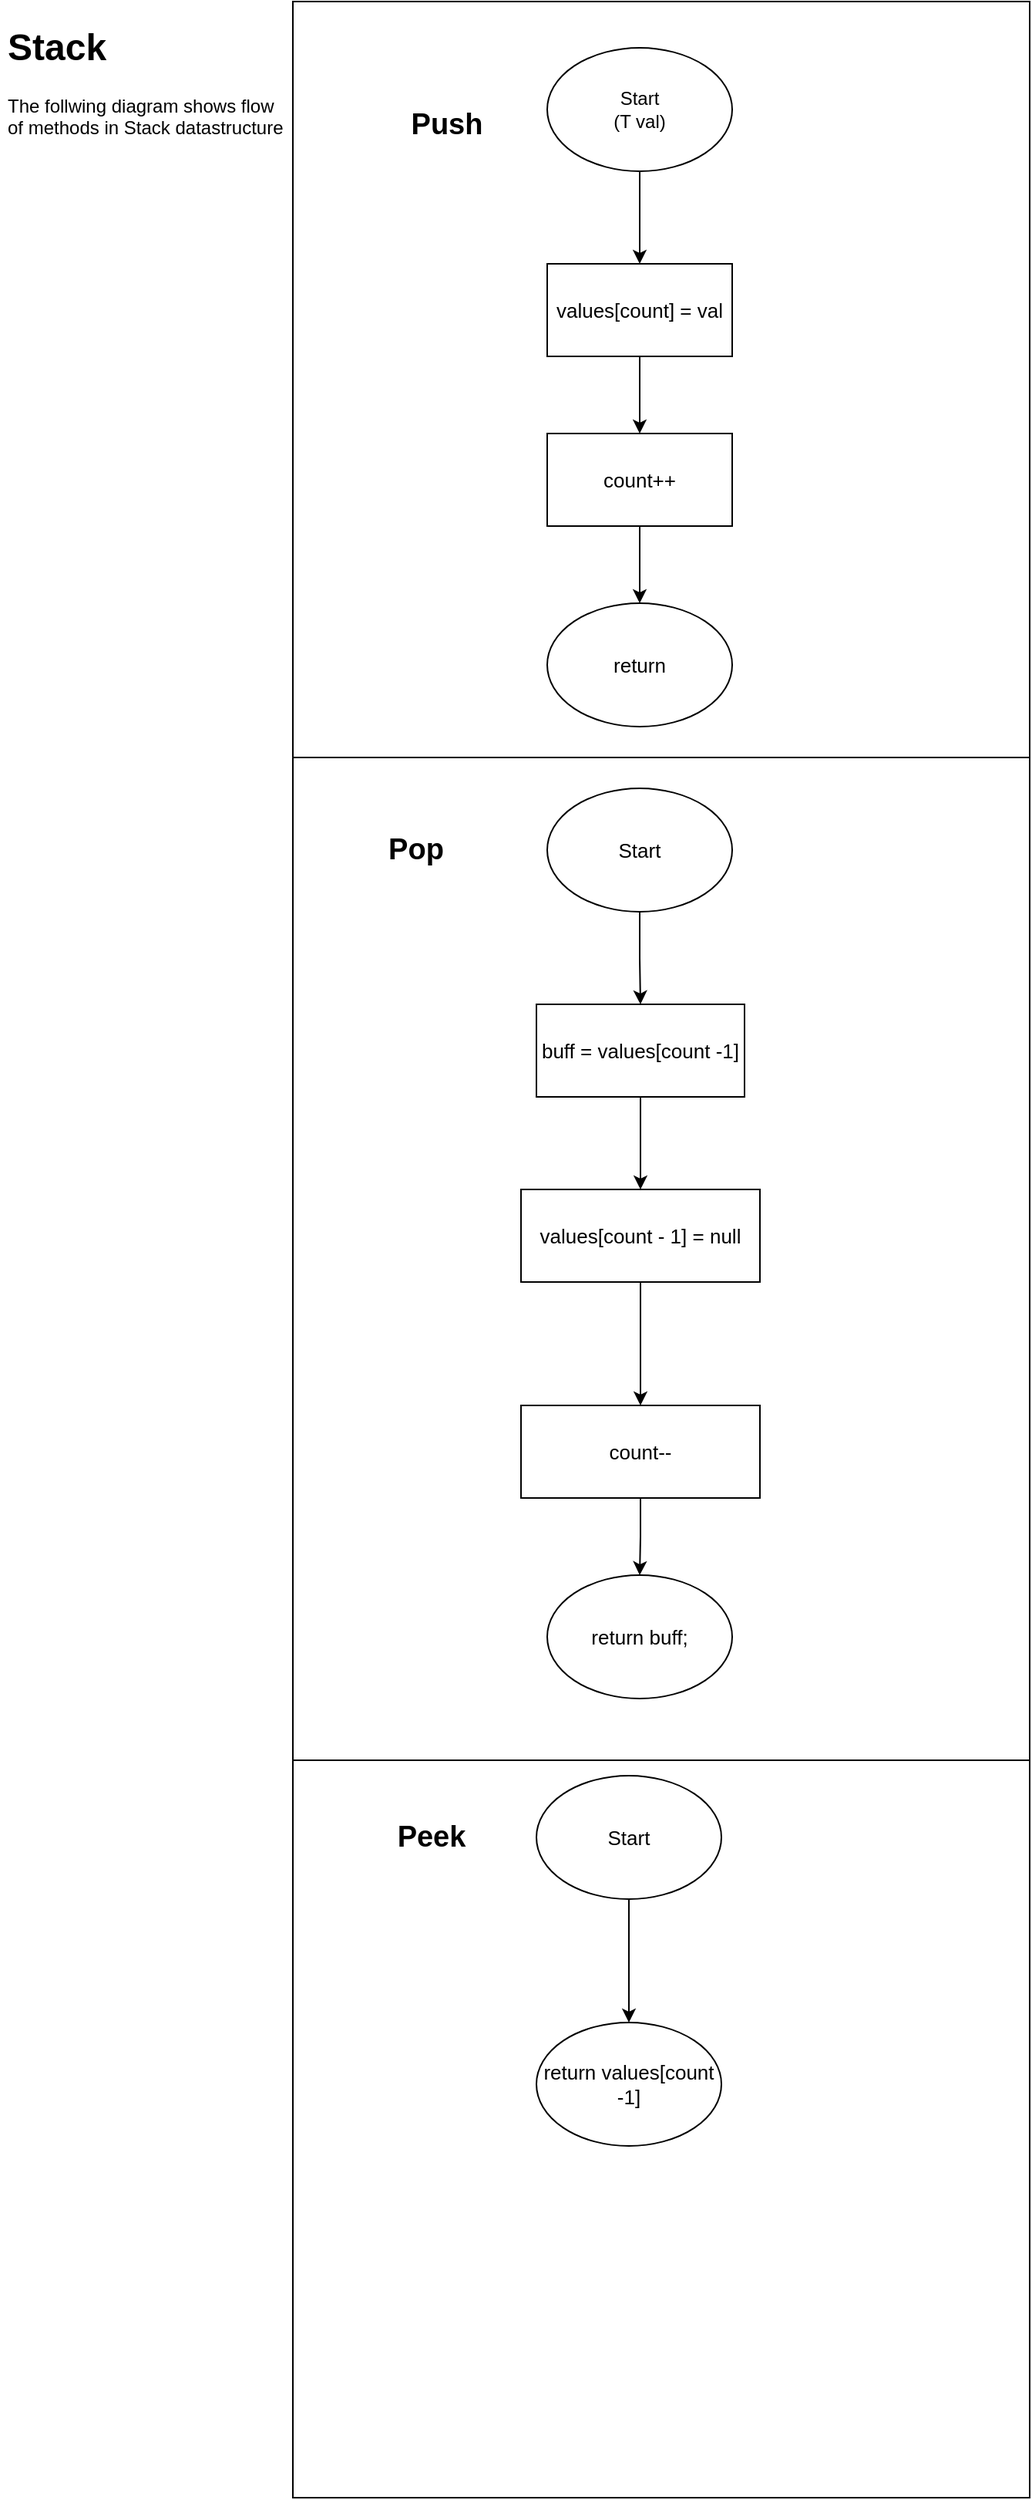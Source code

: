 <mxfile version="12.8.5" type="device"><diagram id="o198a51g66UqqTpMig1p" name="Page-1"><mxGraphModel dx="1352" dy="767" grid="1" gridSize="10" guides="1" tooltips="1" connect="1" arrows="1" fold="1" page="1" pageScale="1" pageWidth="850" pageHeight="1100" math="0" shadow="0"><root><mxCell id="0"/><mxCell id="1" parent="0"/><mxCell id="XwyKGqjTwXg0tWw3oQgI-36" value="" style="rounded=0;whiteSpace=wrap;html=1;fontSize=13;" vertex="1" parent="1"><mxGeometry x="200" width="478" height="500" as="geometry"/></mxCell><mxCell id="XwyKGqjTwXg0tWw3oQgI-35" value="" style="rounded=0;whiteSpace=wrap;html=1;fontSize=13;" vertex="1" parent="1"><mxGeometry x="200" y="490" width="478" height="650" as="geometry"/></mxCell><mxCell id="XwyKGqjTwXg0tWw3oQgI-28" value="" style="whiteSpace=wrap;html=1;aspect=fixed;fontSize=13;" vertex="1" parent="1"><mxGeometry x="200" y="1140" width="478" height="478" as="geometry"/></mxCell><mxCell id="XwyKGqjTwXg0tWw3oQgI-2" value="&lt;h1&gt;Stack&lt;/h1&gt;&lt;div&gt;The follwing diagram shows flow of methods in Stack datastructure&lt;br&gt;&lt;/div&gt;" style="text;html=1;strokeColor=none;fillColor=none;spacing=5;spacingTop=-20;whiteSpace=wrap;overflow=hidden;rounded=0;" vertex="1" parent="1"><mxGeometry x="10" y="10" width="190" height="120" as="geometry"/></mxCell><mxCell id="XwyKGqjTwXg0tWw3oQgI-5" value="Push" style="text;html=1;strokeColor=none;fillColor=none;align=center;verticalAlign=middle;whiteSpace=wrap;rounded=0;fontSize=19;fontStyle=1" vertex="1" parent="1"><mxGeometry x="280" y="70" width="40" height="20" as="geometry"/></mxCell><mxCell id="XwyKGqjTwXg0tWw3oQgI-8" value="" style="edgeStyle=orthogonalEdgeStyle;rounded=0;orthogonalLoop=1;jettySize=auto;html=1;fontSize=19;" edge="1" parent="1" source="XwyKGqjTwXg0tWw3oQgI-6" target="XwyKGqjTwXg0tWw3oQgI-7"><mxGeometry relative="1" as="geometry"/></mxCell><mxCell id="XwyKGqjTwXg0tWw3oQgI-6" value="&lt;div&gt;Start&lt;/div&gt;&lt;div&gt;(T val)&lt;br&gt;&lt;/div&gt;" style="ellipse;whiteSpace=wrap;html=1;" vertex="1" parent="1"><mxGeometry x="365" y="30" width="120" height="80" as="geometry"/></mxCell><mxCell id="XwyKGqjTwXg0tWw3oQgI-10" value="" style="edgeStyle=orthogonalEdgeStyle;rounded=0;orthogonalLoop=1;jettySize=auto;html=1;fontSize=13;" edge="1" parent="1" source="XwyKGqjTwXg0tWw3oQgI-7" target="XwyKGqjTwXg0tWw3oQgI-9"><mxGeometry relative="1" as="geometry"/></mxCell><mxCell id="XwyKGqjTwXg0tWw3oQgI-7" value="values[count] = val" style="rounded=0;whiteSpace=wrap;html=1;fontSize=13;" vertex="1" parent="1"><mxGeometry x="365" y="170" width="120" height="60" as="geometry"/></mxCell><mxCell id="XwyKGqjTwXg0tWw3oQgI-12" value="" style="edgeStyle=orthogonalEdgeStyle;rounded=0;orthogonalLoop=1;jettySize=auto;html=1;fontSize=13;" edge="1" parent="1" source="XwyKGqjTwXg0tWw3oQgI-9" target="XwyKGqjTwXg0tWw3oQgI-11"><mxGeometry relative="1" as="geometry"/></mxCell><mxCell id="XwyKGqjTwXg0tWw3oQgI-9" value="count++" style="rounded=0;whiteSpace=wrap;html=1;fontSize=13;" vertex="1" parent="1"><mxGeometry x="365" y="280" width="120" height="60" as="geometry"/></mxCell><mxCell id="XwyKGqjTwXg0tWw3oQgI-11" value="return" style="ellipse;whiteSpace=wrap;html=1;fontSize=13;" vertex="1" parent="1"><mxGeometry x="365" y="390" width="120" height="80" as="geometry"/></mxCell><mxCell id="XwyKGqjTwXg0tWw3oQgI-13" value="&lt;div&gt;Pop&lt;/div&gt;" style="text;html=1;strokeColor=none;fillColor=none;align=center;verticalAlign=middle;whiteSpace=wrap;rounded=0;fontSize=19;fontStyle=1" vertex="1" parent="1"><mxGeometry x="260" y="540" width="40" height="20" as="geometry"/></mxCell><mxCell id="XwyKGqjTwXg0tWw3oQgI-16" value="" style="edgeStyle=orthogonalEdgeStyle;rounded=0;orthogonalLoop=1;jettySize=auto;html=1;fontSize=13;" edge="1" parent="1" source="XwyKGqjTwXg0tWw3oQgI-14" target="XwyKGqjTwXg0tWw3oQgI-15"><mxGeometry relative="1" as="geometry"/></mxCell><mxCell id="XwyKGqjTwXg0tWw3oQgI-14" value="Start" style="ellipse;whiteSpace=wrap;html=1;fontSize=13;" vertex="1" parent="1"><mxGeometry x="365" y="510" width="120" height="80" as="geometry"/></mxCell><mxCell id="XwyKGqjTwXg0tWw3oQgI-18" value="" style="edgeStyle=orthogonalEdgeStyle;rounded=0;orthogonalLoop=1;jettySize=auto;html=1;fontSize=13;" edge="1" parent="1" source="XwyKGqjTwXg0tWw3oQgI-15" target="XwyKGqjTwXg0tWw3oQgI-17"><mxGeometry relative="1" as="geometry"/></mxCell><mxCell id="XwyKGqjTwXg0tWw3oQgI-15" value="buff = values[count -1]" style="rounded=0;whiteSpace=wrap;html=1;fontSize=13;" vertex="1" parent="1"><mxGeometry x="358" y="650" width="135" height="60" as="geometry"/></mxCell><mxCell id="XwyKGqjTwXg0tWw3oQgI-20" value="" style="edgeStyle=orthogonalEdgeStyle;rounded=0;orthogonalLoop=1;jettySize=auto;html=1;fontSize=13;" edge="1" parent="1" source="XwyKGqjTwXg0tWw3oQgI-17" target="XwyKGqjTwXg0tWw3oQgI-19"><mxGeometry relative="1" as="geometry"/></mxCell><mxCell id="XwyKGqjTwXg0tWw3oQgI-17" value="values[count - 1] = null" style="rounded=0;whiteSpace=wrap;html=1;fontSize=13;" vertex="1" parent="1"><mxGeometry x="348" y="770" width="155" height="60" as="geometry"/></mxCell><mxCell id="XwyKGqjTwXg0tWw3oQgI-24" value="" style="edgeStyle=orthogonalEdgeStyle;rounded=0;orthogonalLoop=1;jettySize=auto;html=1;fontSize=13;" edge="1" parent="1" source="XwyKGqjTwXg0tWw3oQgI-19" target="XwyKGqjTwXg0tWw3oQgI-23"><mxGeometry relative="1" as="geometry"/></mxCell><mxCell id="XwyKGqjTwXg0tWw3oQgI-19" value="count--" style="rounded=0;whiteSpace=wrap;html=1;fontSize=13;" vertex="1" parent="1"><mxGeometry x="348" y="910" width="155" height="60" as="geometry"/></mxCell><mxCell id="XwyKGqjTwXg0tWw3oQgI-23" value="return buff;" style="ellipse;whiteSpace=wrap;html=1;fontSize=13;" vertex="1" parent="1"><mxGeometry x="365" y="1020" width="120" height="80" as="geometry"/></mxCell><mxCell id="XwyKGqjTwXg0tWw3oQgI-25" value="Peek" style="text;html=1;strokeColor=none;fillColor=none;align=center;verticalAlign=middle;whiteSpace=wrap;rounded=0;fontSize=19;fontStyle=1" vertex="1" parent="1"><mxGeometry x="270" y="1180" width="40" height="20" as="geometry"/></mxCell><mxCell id="XwyKGqjTwXg0tWw3oQgI-34" value="" style="edgeStyle=orthogonalEdgeStyle;rounded=0;orthogonalLoop=1;jettySize=auto;html=1;fontSize=13;" edge="1" parent="1" source="XwyKGqjTwXg0tWw3oQgI-26" target="XwyKGqjTwXg0tWw3oQgI-33"><mxGeometry relative="1" as="geometry"/></mxCell><mxCell id="XwyKGqjTwXg0tWw3oQgI-26" value="Start" style="ellipse;whiteSpace=wrap;html=1;fontSize=13;" vertex="1" parent="1"><mxGeometry x="358" y="1150" width="120" height="80" as="geometry"/></mxCell><mxCell id="XwyKGqjTwXg0tWw3oQgI-33" value="return values[count -1]" style="ellipse;whiteSpace=wrap;html=1;fontSize=13;" vertex="1" parent="1"><mxGeometry x="358" y="1310" width="120" height="80" as="geometry"/></mxCell></root></mxGraphModel></diagram></mxfile>
